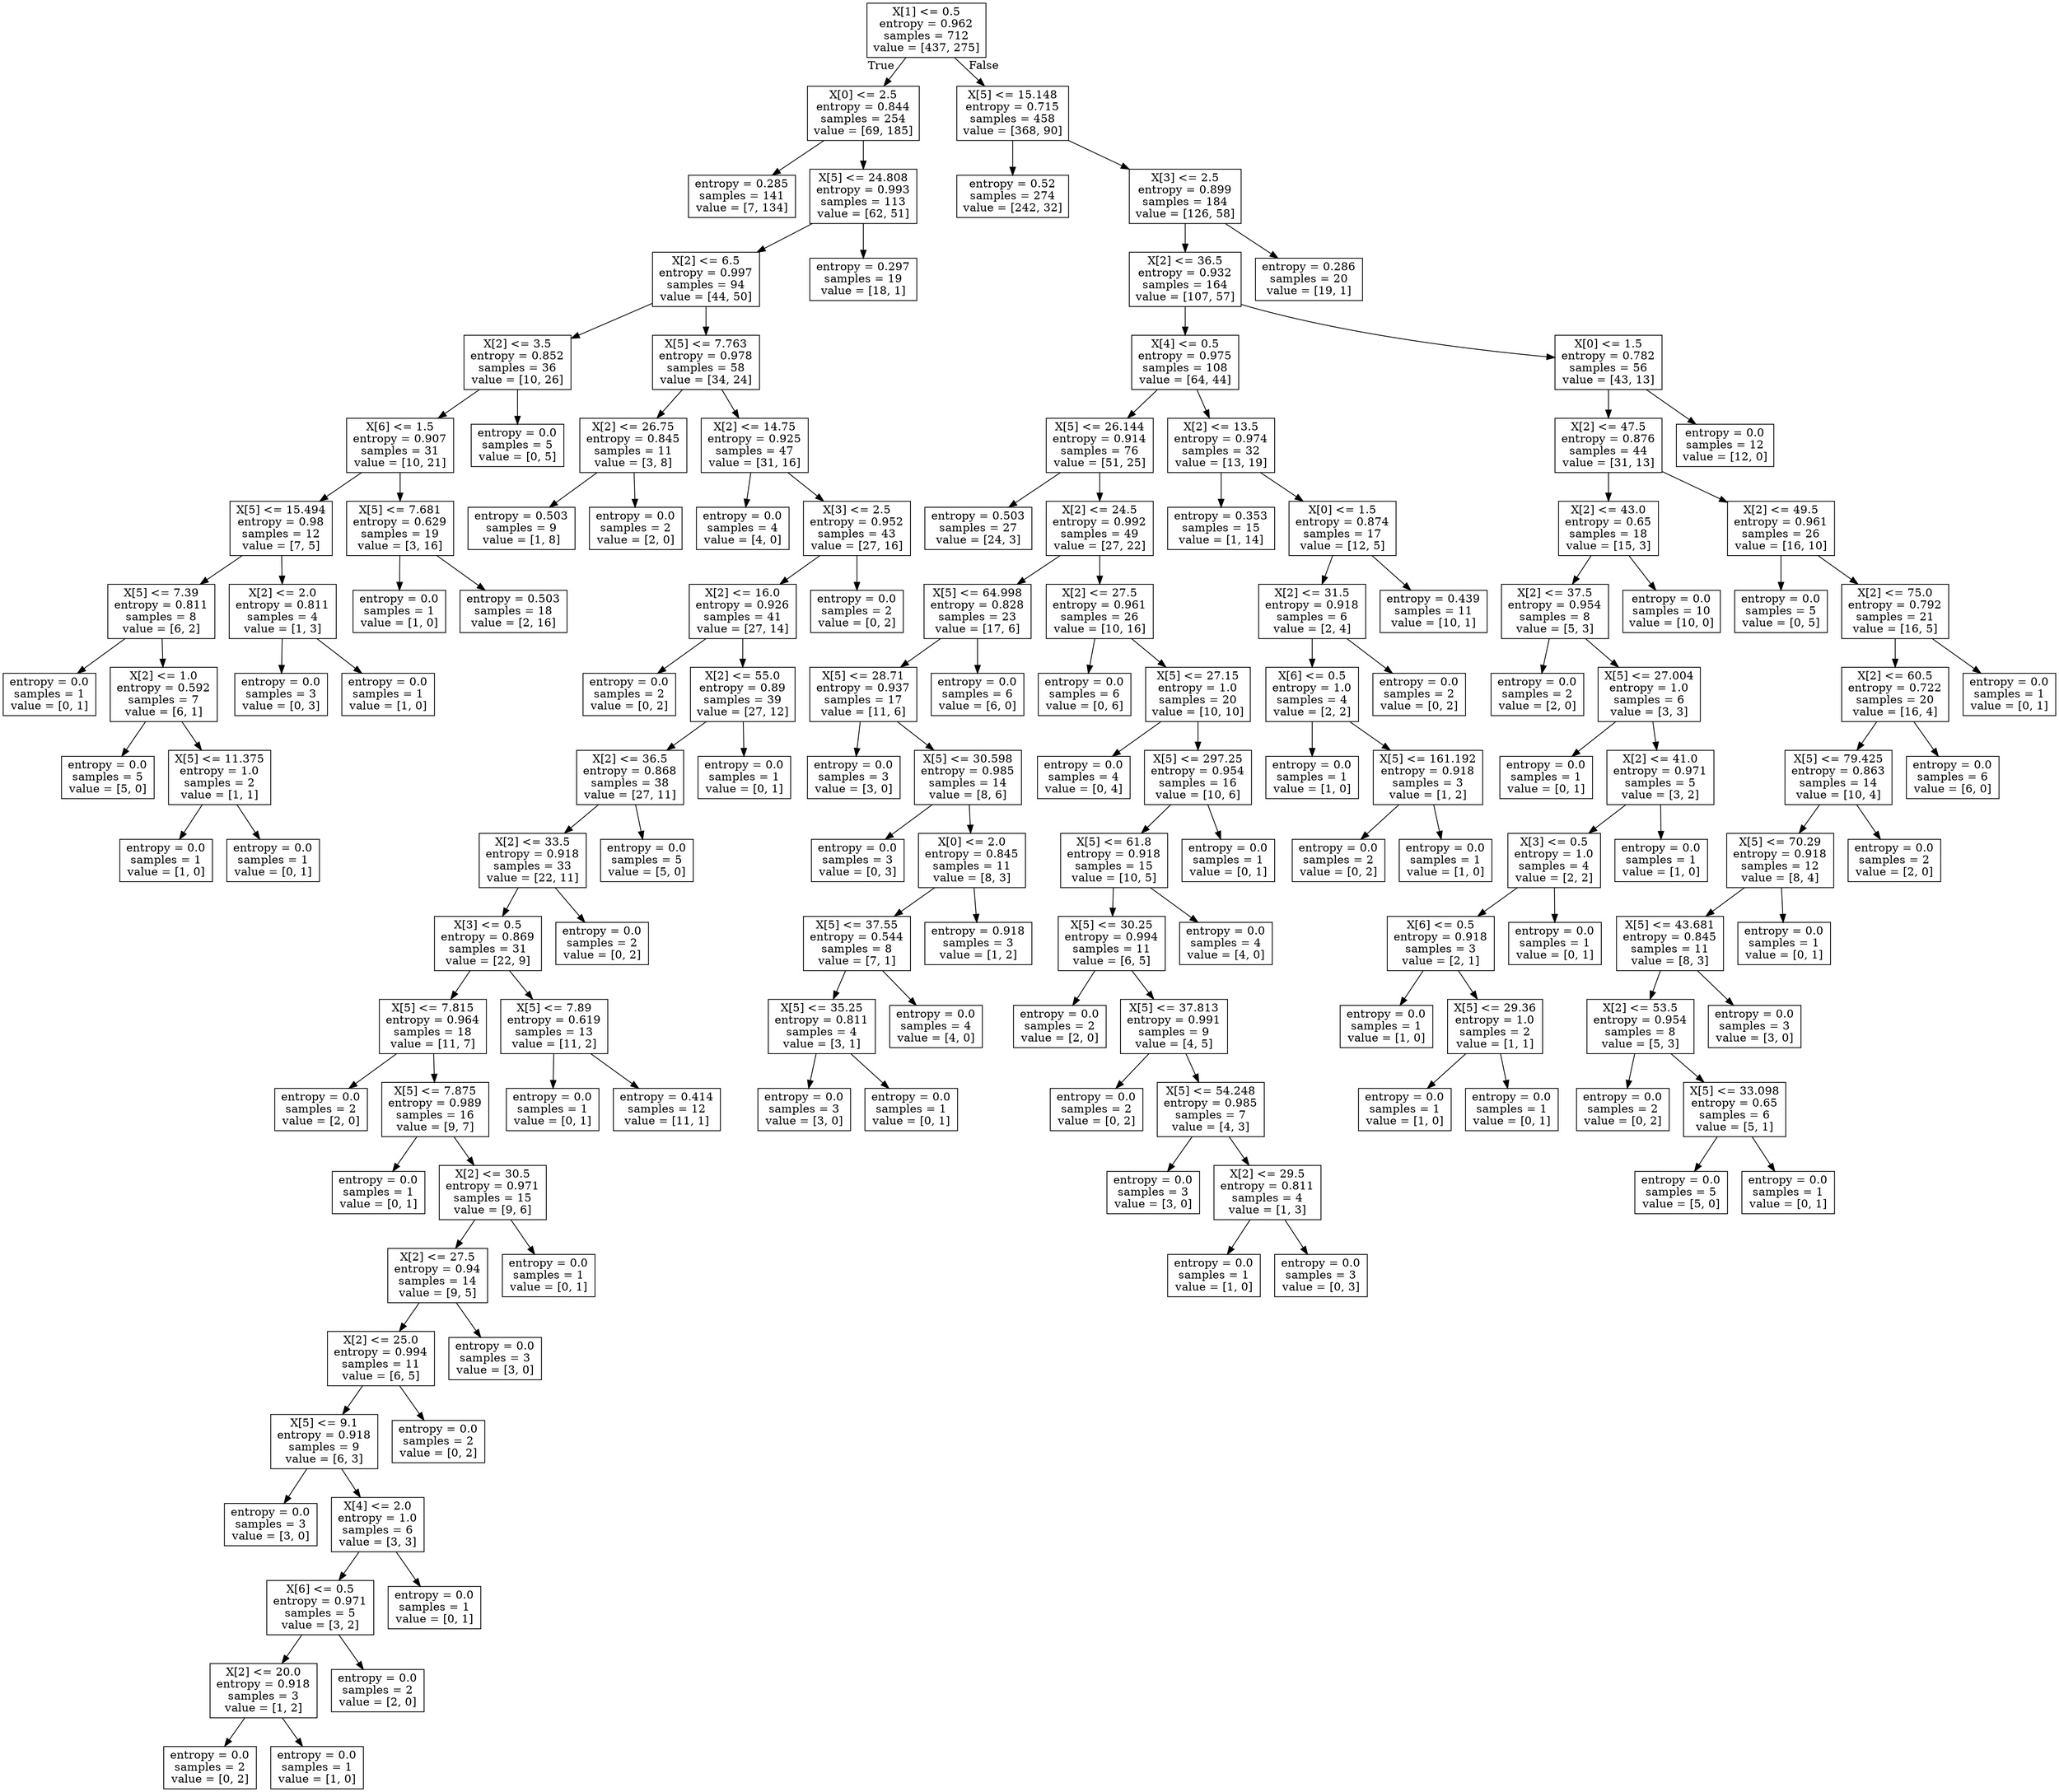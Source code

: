 digraph Tree {
node [shape=box] ;
0 [label="X[1] <= 0.5\nentropy = 0.962\nsamples = 712\nvalue = [437, 275]"] ;
1 [label="X[0] <= 2.5\nentropy = 0.844\nsamples = 254\nvalue = [69, 185]"] ;
0 -> 1 [labeldistance=2.5, labelangle=45, headlabel="True"] ;
2 [label="entropy = 0.285\nsamples = 141\nvalue = [7, 134]"] ;
1 -> 2 ;
3 [label="X[5] <= 24.808\nentropy = 0.993\nsamples = 113\nvalue = [62, 51]"] ;
1 -> 3 ;
4 [label="X[2] <= 6.5\nentropy = 0.997\nsamples = 94\nvalue = [44, 50]"] ;
3 -> 4 ;
5 [label="X[2] <= 3.5\nentropy = 0.852\nsamples = 36\nvalue = [10, 26]"] ;
4 -> 5 ;
6 [label="X[6] <= 1.5\nentropy = 0.907\nsamples = 31\nvalue = [10, 21]"] ;
5 -> 6 ;
7 [label="X[5] <= 15.494\nentropy = 0.98\nsamples = 12\nvalue = [7, 5]"] ;
6 -> 7 ;
8 [label="X[5] <= 7.39\nentropy = 0.811\nsamples = 8\nvalue = [6, 2]"] ;
7 -> 8 ;
9 [label="entropy = 0.0\nsamples = 1\nvalue = [0, 1]"] ;
8 -> 9 ;
10 [label="X[2] <= 1.0\nentropy = 0.592\nsamples = 7\nvalue = [6, 1]"] ;
8 -> 10 ;
11 [label="entropy = 0.0\nsamples = 5\nvalue = [5, 0]"] ;
10 -> 11 ;
12 [label="X[5] <= 11.375\nentropy = 1.0\nsamples = 2\nvalue = [1, 1]"] ;
10 -> 12 ;
13 [label="entropy = 0.0\nsamples = 1\nvalue = [1, 0]"] ;
12 -> 13 ;
14 [label="entropy = 0.0\nsamples = 1\nvalue = [0, 1]"] ;
12 -> 14 ;
15 [label="X[2] <= 2.0\nentropy = 0.811\nsamples = 4\nvalue = [1, 3]"] ;
7 -> 15 ;
16 [label="entropy = 0.0\nsamples = 3\nvalue = [0, 3]"] ;
15 -> 16 ;
17 [label="entropy = 0.0\nsamples = 1\nvalue = [1, 0]"] ;
15 -> 17 ;
18 [label="X[5] <= 7.681\nentropy = 0.629\nsamples = 19\nvalue = [3, 16]"] ;
6 -> 18 ;
19 [label="entropy = 0.0\nsamples = 1\nvalue = [1, 0]"] ;
18 -> 19 ;
20 [label="entropy = 0.503\nsamples = 18\nvalue = [2, 16]"] ;
18 -> 20 ;
21 [label="entropy = 0.0\nsamples = 5\nvalue = [0, 5]"] ;
5 -> 21 ;
22 [label="X[5] <= 7.763\nentropy = 0.978\nsamples = 58\nvalue = [34, 24]"] ;
4 -> 22 ;
23 [label="X[2] <= 26.75\nentropy = 0.845\nsamples = 11\nvalue = [3, 8]"] ;
22 -> 23 ;
24 [label="entropy = 0.503\nsamples = 9\nvalue = [1, 8]"] ;
23 -> 24 ;
25 [label="entropy = 0.0\nsamples = 2\nvalue = [2, 0]"] ;
23 -> 25 ;
26 [label="X[2] <= 14.75\nentropy = 0.925\nsamples = 47\nvalue = [31, 16]"] ;
22 -> 26 ;
27 [label="entropy = 0.0\nsamples = 4\nvalue = [4, 0]"] ;
26 -> 27 ;
28 [label="X[3] <= 2.5\nentropy = 0.952\nsamples = 43\nvalue = [27, 16]"] ;
26 -> 28 ;
29 [label="X[2] <= 16.0\nentropy = 0.926\nsamples = 41\nvalue = [27, 14]"] ;
28 -> 29 ;
30 [label="entropy = 0.0\nsamples = 2\nvalue = [0, 2]"] ;
29 -> 30 ;
31 [label="X[2] <= 55.0\nentropy = 0.89\nsamples = 39\nvalue = [27, 12]"] ;
29 -> 31 ;
32 [label="X[2] <= 36.5\nentropy = 0.868\nsamples = 38\nvalue = [27, 11]"] ;
31 -> 32 ;
33 [label="X[2] <= 33.5\nentropy = 0.918\nsamples = 33\nvalue = [22, 11]"] ;
32 -> 33 ;
34 [label="X[3] <= 0.5\nentropy = 0.869\nsamples = 31\nvalue = [22, 9]"] ;
33 -> 34 ;
35 [label="X[5] <= 7.815\nentropy = 0.964\nsamples = 18\nvalue = [11, 7]"] ;
34 -> 35 ;
36 [label="entropy = 0.0\nsamples = 2\nvalue = [2, 0]"] ;
35 -> 36 ;
37 [label="X[5] <= 7.875\nentropy = 0.989\nsamples = 16\nvalue = [9, 7]"] ;
35 -> 37 ;
38 [label="entropy = 0.0\nsamples = 1\nvalue = [0, 1]"] ;
37 -> 38 ;
39 [label="X[2] <= 30.5\nentropy = 0.971\nsamples = 15\nvalue = [9, 6]"] ;
37 -> 39 ;
40 [label="X[2] <= 27.5\nentropy = 0.94\nsamples = 14\nvalue = [9, 5]"] ;
39 -> 40 ;
41 [label="X[2] <= 25.0\nentropy = 0.994\nsamples = 11\nvalue = [6, 5]"] ;
40 -> 41 ;
42 [label="X[5] <= 9.1\nentropy = 0.918\nsamples = 9\nvalue = [6, 3]"] ;
41 -> 42 ;
43 [label="entropy = 0.0\nsamples = 3\nvalue = [3, 0]"] ;
42 -> 43 ;
44 [label="X[4] <= 2.0\nentropy = 1.0\nsamples = 6\nvalue = [3, 3]"] ;
42 -> 44 ;
45 [label="X[6] <= 0.5\nentropy = 0.971\nsamples = 5\nvalue = [3, 2]"] ;
44 -> 45 ;
46 [label="X[2] <= 20.0\nentropy = 0.918\nsamples = 3\nvalue = [1, 2]"] ;
45 -> 46 ;
47 [label="entropy = 0.0\nsamples = 2\nvalue = [0, 2]"] ;
46 -> 47 ;
48 [label="entropy = 0.0\nsamples = 1\nvalue = [1, 0]"] ;
46 -> 48 ;
49 [label="entropy = 0.0\nsamples = 2\nvalue = [2, 0]"] ;
45 -> 49 ;
50 [label="entropy = 0.0\nsamples = 1\nvalue = [0, 1]"] ;
44 -> 50 ;
51 [label="entropy = 0.0\nsamples = 2\nvalue = [0, 2]"] ;
41 -> 51 ;
52 [label="entropy = 0.0\nsamples = 3\nvalue = [3, 0]"] ;
40 -> 52 ;
53 [label="entropy = 0.0\nsamples = 1\nvalue = [0, 1]"] ;
39 -> 53 ;
54 [label="X[5] <= 7.89\nentropy = 0.619\nsamples = 13\nvalue = [11, 2]"] ;
34 -> 54 ;
55 [label="entropy = 0.0\nsamples = 1\nvalue = [0, 1]"] ;
54 -> 55 ;
56 [label="entropy = 0.414\nsamples = 12\nvalue = [11, 1]"] ;
54 -> 56 ;
57 [label="entropy = 0.0\nsamples = 2\nvalue = [0, 2]"] ;
33 -> 57 ;
58 [label="entropy = 0.0\nsamples = 5\nvalue = [5, 0]"] ;
32 -> 58 ;
59 [label="entropy = 0.0\nsamples = 1\nvalue = [0, 1]"] ;
31 -> 59 ;
60 [label="entropy = 0.0\nsamples = 2\nvalue = [0, 2]"] ;
28 -> 60 ;
61 [label="entropy = 0.297\nsamples = 19\nvalue = [18, 1]"] ;
3 -> 61 ;
62 [label="X[5] <= 15.148\nentropy = 0.715\nsamples = 458\nvalue = [368, 90]"] ;
0 -> 62 [labeldistance=2.5, labelangle=-45, headlabel="False"] ;
63 [label="entropy = 0.52\nsamples = 274\nvalue = [242, 32]"] ;
62 -> 63 ;
64 [label="X[3] <= 2.5\nentropy = 0.899\nsamples = 184\nvalue = [126, 58]"] ;
62 -> 64 ;
65 [label="X[2] <= 36.5\nentropy = 0.932\nsamples = 164\nvalue = [107, 57]"] ;
64 -> 65 ;
66 [label="X[4] <= 0.5\nentropy = 0.975\nsamples = 108\nvalue = [64, 44]"] ;
65 -> 66 ;
67 [label="X[5] <= 26.144\nentropy = 0.914\nsamples = 76\nvalue = [51, 25]"] ;
66 -> 67 ;
68 [label="entropy = 0.503\nsamples = 27\nvalue = [24, 3]"] ;
67 -> 68 ;
69 [label="X[2] <= 24.5\nentropy = 0.992\nsamples = 49\nvalue = [27, 22]"] ;
67 -> 69 ;
70 [label="X[5] <= 64.998\nentropy = 0.828\nsamples = 23\nvalue = [17, 6]"] ;
69 -> 70 ;
71 [label="X[5] <= 28.71\nentropy = 0.937\nsamples = 17\nvalue = [11, 6]"] ;
70 -> 71 ;
72 [label="entropy = 0.0\nsamples = 3\nvalue = [3, 0]"] ;
71 -> 72 ;
73 [label="X[5] <= 30.598\nentropy = 0.985\nsamples = 14\nvalue = [8, 6]"] ;
71 -> 73 ;
74 [label="entropy = 0.0\nsamples = 3\nvalue = [0, 3]"] ;
73 -> 74 ;
75 [label="X[0] <= 2.0\nentropy = 0.845\nsamples = 11\nvalue = [8, 3]"] ;
73 -> 75 ;
76 [label="X[5] <= 37.55\nentropy = 0.544\nsamples = 8\nvalue = [7, 1]"] ;
75 -> 76 ;
77 [label="X[5] <= 35.25\nentropy = 0.811\nsamples = 4\nvalue = [3, 1]"] ;
76 -> 77 ;
78 [label="entropy = 0.0\nsamples = 3\nvalue = [3, 0]"] ;
77 -> 78 ;
79 [label="entropy = 0.0\nsamples = 1\nvalue = [0, 1]"] ;
77 -> 79 ;
80 [label="entropy = 0.0\nsamples = 4\nvalue = [4, 0]"] ;
76 -> 80 ;
81 [label="entropy = 0.918\nsamples = 3\nvalue = [1, 2]"] ;
75 -> 81 ;
82 [label="entropy = 0.0\nsamples = 6\nvalue = [6, 0]"] ;
70 -> 82 ;
83 [label="X[2] <= 27.5\nentropy = 0.961\nsamples = 26\nvalue = [10, 16]"] ;
69 -> 83 ;
84 [label="entropy = 0.0\nsamples = 6\nvalue = [0, 6]"] ;
83 -> 84 ;
85 [label="X[5] <= 27.15\nentropy = 1.0\nsamples = 20\nvalue = [10, 10]"] ;
83 -> 85 ;
86 [label="entropy = 0.0\nsamples = 4\nvalue = [0, 4]"] ;
85 -> 86 ;
87 [label="X[5] <= 297.25\nentropy = 0.954\nsamples = 16\nvalue = [10, 6]"] ;
85 -> 87 ;
88 [label="X[5] <= 61.8\nentropy = 0.918\nsamples = 15\nvalue = [10, 5]"] ;
87 -> 88 ;
89 [label="X[5] <= 30.25\nentropy = 0.994\nsamples = 11\nvalue = [6, 5]"] ;
88 -> 89 ;
90 [label="entropy = 0.0\nsamples = 2\nvalue = [2, 0]"] ;
89 -> 90 ;
91 [label="X[5] <= 37.813\nentropy = 0.991\nsamples = 9\nvalue = [4, 5]"] ;
89 -> 91 ;
92 [label="entropy = 0.0\nsamples = 2\nvalue = [0, 2]"] ;
91 -> 92 ;
93 [label="X[5] <= 54.248\nentropy = 0.985\nsamples = 7\nvalue = [4, 3]"] ;
91 -> 93 ;
94 [label="entropy = 0.0\nsamples = 3\nvalue = [3, 0]"] ;
93 -> 94 ;
95 [label="X[2] <= 29.5\nentropy = 0.811\nsamples = 4\nvalue = [1, 3]"] ;
93 -> 95 ;
96 [label="entropy = 0.0\nsamples = 1\nvalue = [1, 0]"] ;
95 -> 96 ;
97 [label="entropy = 0.0\nsamples = 3\nvalue = [0, 3]"] ;
95 -> 97 ;
98 [label="entropy = 0.0\nsamples = 4\nvalue = [4, 0]"] ;
88 -> 98 ;
99 [label="entropy = 0.0\nsamples = 1\nvalue = [0, 1]"] ;
87 -> 99 ;
100 [label="X[2] <= 13.5\nentropy = 0.974\nsamples = 32\nvalue = [13, 19]"] ;
66 -> 100 ;
101 [label="entropy = 0.353\nsamples = 15\nvalue = [1, 14]"] ;
100 -> 101 ;
102 [label="X[0] <= 1.5\nentropy = 0.874\nsamples = 17\nvalue = [12, 5]"] ;
100 -> 102 ;
103 [label="X[2] <= 31.5\nentropy = 0.918\nsamples = 6\nvalue = [2, 4]"] ;
102 -> 103 ;
104 [label="X[6] <= 0.5\nentropy = 1.0\nsamples = 4\nvalue = [2, 2]"] ;
103 -> 104 ;
105 [label="entropy = 0.0\nsamples = 1\nvalue = [1, 0]"] ;
104 -> 105 ;
106 [label="X[5] <= 161.192\nentropy = 0.918\nsamples = 3\nvalue = [1, 2]"] ;
104 -> 106 ;
107 [label="entropy = 0.0\nsamples = 2\nvalue = [0, 2]"] ;
106 -> 107 ;
108 [label="entropy = 0.0\nsamples = 1\nvalue = [1, 0]"] ;
106 -> 108 ;
109 [label="entropy = 0.0\nsamples = 2\nvalue = [0, 2]"] ;
103 -> 109 ;
110 [label="entropy = 0.439\nsamples = 11\nvalue = [10, 1]"] ;
102 -> 110 ;
111 [label="X[0] <= 1.5\nentropy = 0.782\nsamples = 56\nvalue = [43, 13]"] ;
65 -> 111 ;
112 [label="X[2] <= 47.5\nentropy = 0.876\nsamples = 44\nvalue = [31, 13]"] ;
111 -> 112 ;
113 [label="X[2] <= 43.0\nentropy = 0.65\nsamples = 18\nvalue = [15, 3]"] ;
112 -> 113 ;
114 [label="X[2] <= 37.5\nentropy = 0.954\nsamples = 8\nvalue = [5, 3]"] ;
113 -> 114 ;
115 [label="entropy = 0.0\nsamples = 2\nvalue = [2, 0]"] ;
114 -> 115 ;
116 [label="X[5] <= 27.004\nentropy = 1.0\nsamples = 6\nvalue = [3, 3]"] ;
114 -> 116 ;
117 [label="entropy = 0.0\nsamples = 1\nvalue = [0, 1]"] ;
116 -> 117 ;
118 [label="X[2] <= 41.0\nentropy = 0.971\nsamples = 5\nvalue = [3, 2]"] ;
116 -> 118 ;
119 [label="X[3] <= 0.5\nentropy = 1.0\nsamples = 4\nvalue = [2, 2]"] ;
118 -> 119 ;
120 [label="X[6] <= 0.5\nentropy = 0.918\nsamples = 3\nvalue = [2, 1]"] ;
119 -> 120 ;
121 [label="entropy = 0.0\nsamples = 1\nvalue = [1, 0]"] ;
120 -> 121 ;
122 [label="X[5] <= 29.36\nentropy = 1.0\nsamples = 2\nvalue = [1, 1]"] ;
120 -> 122 ;
123 [label="entropy = 0.0\nsamples = 1\nvalue = [1, 0]"] ;
122 -> 123 ;
124 [label="entropy = 0.0\nsamples = 1\nvalue = [0, 1]"] ;
122 -> 124 ;
125 [label="entropy = 0.0\nsamples = 1\nvalue = [0, 1]"] ;
119 -> 125 ;
126 [label="entropy = 0.0\nsamples = 1\nvalue = [1, 0]"] ;
118 -> 126 ;
127 [label="entropy = 0.0\nsamples = 10\nvalue = [10, 0]"] ;
113 -> 127 ;
128 [label="X[2] <= 49.5\nentropy = 0.961\nsamples = 26\nvalue = [16, 10]"] ;
112 -> 128 ;
129 [label="entropy = 0.0\nsamples = 5\nvalue = [0, 5]"] ;
128 -> 129 ;
130 [label="X[2] <= 75.0\nentropy = 0.792\nsamples = 21\nvalue = [16, 5]"] ;
128 -> 130 ;
131 [label="X[2] <= 60.5\nentropy = 0.722\nsamples = 20\nvalue = [16, 4]"] ;
130 -> 131 ;
132 [label="X[5] <= 79.425\nentropy = 0.863\nsamples = 14\nvalue = [10, 4]"] ;
131 -> 132 ;
133 [label="X[5] <= 70.29\nentropy = 0.918\nsamples = 12\nvalue = [8, 4]"] ;
132 -> 133 ;
134 [label="X[5] <= 43.681\nentropy = 0.845\nsamples = 11\nvalue = [8, 3]"] ;
133 -> 134 ;
135 [label="X[2] <= 53.5\nentropy = 0.954\nsamples = 8\nvalue = [5, 3]"] ;
134 -> 135 ;
136 [label="entropy = 0.0\nsamples = 2\nvalue = [0, 2]"] ;
135 -> 136 ;
137 [label="X[5] <= 33.098\nentropy = 0.65\nsamples = 6\nvalue = [5, 1]"] ;
135 -> 137 ;
138 [label="entropy = 0.0\nsamples = 5\nvalue = [5, 0]"] ;
137 -> 138 ;
139 [label="entropy = 0.0\nsamples = 1\nvalue = [0, 1]"] ;
137 -> 139 ;
140 [label="entropy = 0.0\nsamples = 3\nvalue = [3, 0]"] ;
134 -> 140 ;
141 [label="entropy = 0.0\nsamples = 1\nvalue = [0, 1]"] ;
133 -> 141 ;
142 [label="entropy = 0.0\nsamples = 2\nvalue = [2, 0]"] ;
132 -> 142 ;
143 [label="entropy = 0.0\nsamples = 6\nvalue = [6, 0]"] ;
131 -> 143 ;
144 [label="entropy = 0.0\nsamples = 1\nvalue = [0, 1]"] ;
130 -> 144 ;
145 [label="entropy = 0.0\nsamples = 12\nvalue = [12, 0]"] ;
111 -> 145 ;
146 [label="entropy = 0.286\nsamples = 20\nvalue = [19, 1]"] ;
64 -> 146 ;
}